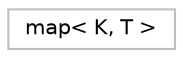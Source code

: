 digraph "Graphical Class Hierarchy"
{
 // LATEX_PDF_SIZE
  edge [fontname="Helvetica",fontsize="10",labelfontname="Helvetica",labelfontsize="10"];
  node [fontname="Helvetica",fontsize="10",shape=record];
  rankdir="LR";
  Node0 [label="map\< K, T \>",height=0.2,width=0.4,color="grey75", fillcolor="white", style="filled",tooltip="STL class."];
}

